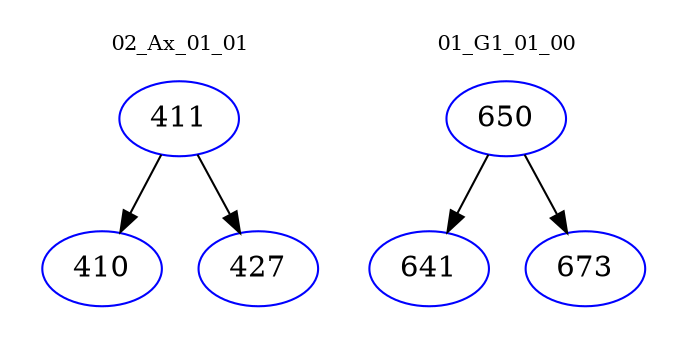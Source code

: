 digraph{
subgraph cluster_0 {
color = white
label = "02_Ax_01_01";
fontsize=10;
T0_411 [label="411", color="blue"]
T0_411 -> T0_410 [color="black"]
T0_410 [label="410", color="blue"]
T0_411 -> T0_427 [color="black"]
T0_427 [label="427", color="blue"]
}
subgraph cluster_1 {
color = white
label = "01_G1_01_00";
fontsize=10;
T1_650 [label="650", color="blue"]
T1_650 -> T1_641 [color="black"]
T1_641 [label="641", color="blue"]
T1_650 -> T1_673 [color="black"]
T1_673 [label="673", color="blue"]
}
}

